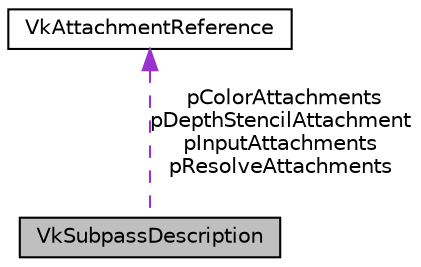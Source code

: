 digraph "VkSubpassDescription"
{
 // LATEX_PDF_SIZE
  edge [fontname="Helvetica",fontsize="10",labelfontname="Helvetica",labelfontsize="10"];
  node [fontname="Helvetica",fontsize="10",shape=record];
  Node1 [label="VkSubpassDescription",height=0.2,width=0.4,color="black", fillcolor="grey75", style="filled", fontcolor="black",tooltip=" "];
  Node2 -> Node1 [dir="back",color="darkorchid3",fontsize="10",style="dashed",label=" pColorAttachments\npDepthStencilAttachment\npInputAttachments\npResolveAttachments" ,fontname="Helvetica"];
  Node2 [label="VkAttachmentReference",height=0.2,width=0.4,color="black", fillcolor="white", style="filled",URL="$de/d4a/structVkAttachmentReference.html",tooltip=" "];
}
